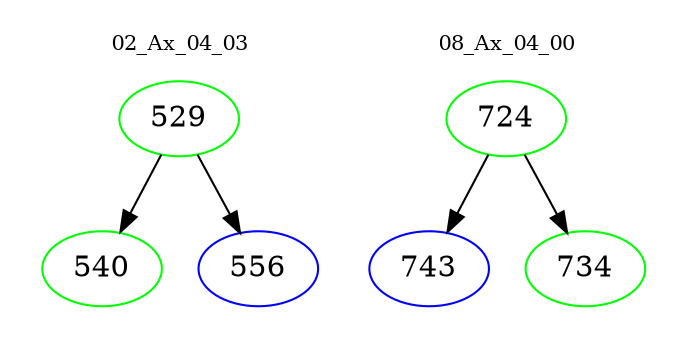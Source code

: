 digraph{
subgraph cluster_0 {
color = white
label = "02_Ax_04_03";
fontsize=10;
T0_529 [label="529", color="green"]
T0_529 -> T0_540 [color="black"]
T0_540 [label="540", color="green"]
T0_529 -> T0_556 [color="black"]
T0_556 [label="556", color="blue"]
}
subgraph cluster_1 {
color = white
label = "08_Ax_04_00";
fontsize=10;
T1_724 [label="724", color="green"]
T1_724 -> T1_743 [color="black"]
T1_743 [label="743", color="blue"]
T1_724 -> T1_734 [color="black"]
T1_734 [label="734", color="green"]
}
}
